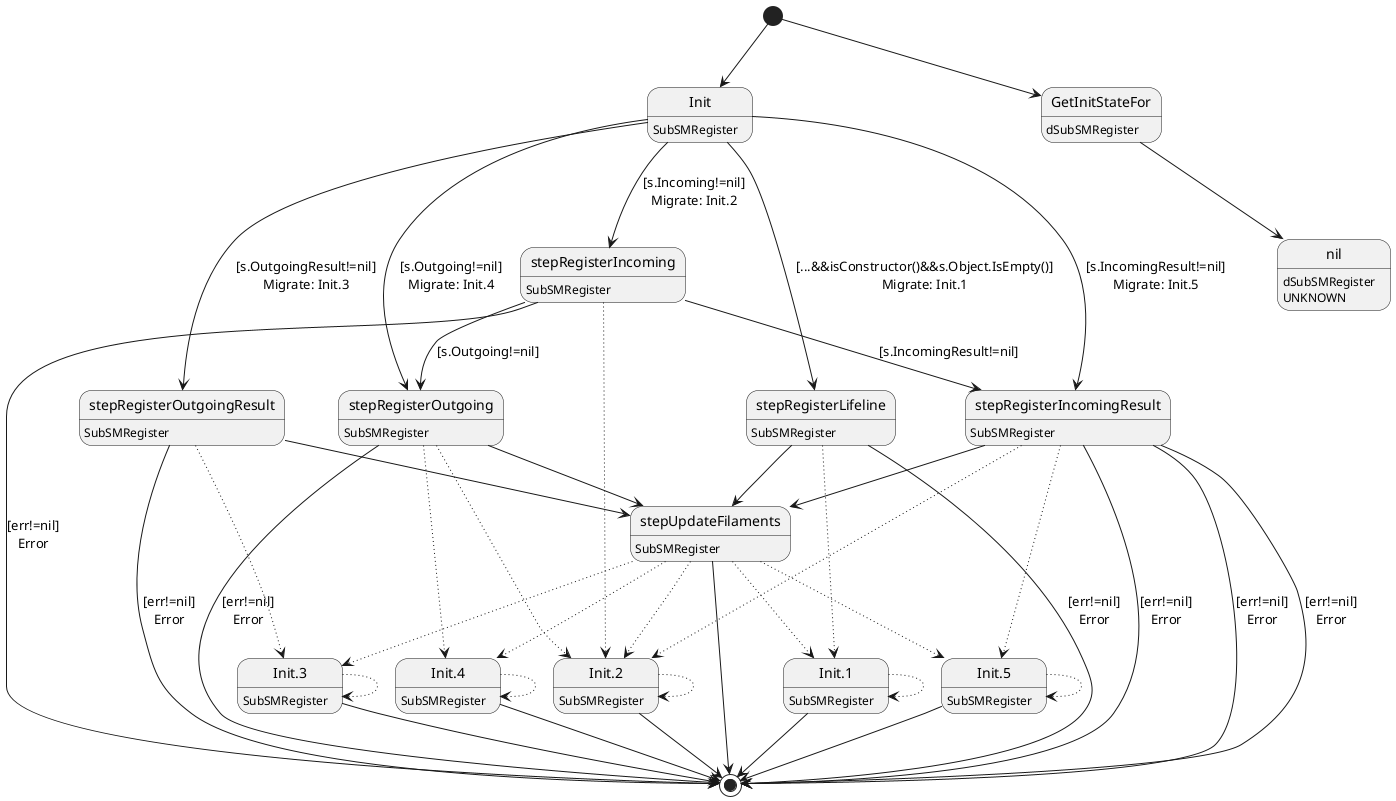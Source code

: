 @startuml
state "Init" as T01_S001
T01_S001 : SubSMRegister
[*] --> T01_S001
T01_S001 --> T01_S007 : [...&&isConstructor()&&s.Object.IsEmpty()]\nMigrate: Init.1
T01_S001 --> T01_S008 : [s.Incoming!=nil]\nMigrate: Init.2
T01_S001 --> T01_S010 : [s.OutgoingResult!=nil]\nMigrate: Init.3
T01_S001 --> T01_S009 : [s.Outgoing!=nil]\nMigrate: Init.4
T01_S001 --> T01_S011 : [s.IncomingResult!=nil]\nMigrate: Init.5
state "Init.1" as T01_S002
T01_S002 : SubSMRegister
T01_S002 --[dotted]> T01_S002
T01_S002 --> [*]
state "Init.2" as T01_S003
T01_S003 : SubSMRegister
T01_S003 --[dotted]> T01_S003
T01_S003 --> [*]
state "Init.3" as T01_S004
T01_S004 : SubSMRegister
T01_S004 --[dotted]> T01_S004
T01_S004 --> [*]
state "Init.4" as T01_S005
T01_S005 : SubSMRegister
T01_S005 --[dotted]> T01_S005
T01_S005 --> [*]
state "Init.5" as T01_S006
T01_S006 : SubSMRegister
T01_S006 --[dotted]> T01_S006
T01_S006 --> [*]
state "stepRegisterIncoming" as T01_S008
T01_S008 : SubSMRegister
T01_S008 --[dotted]> T01_S003
T01_S008 --> [*] : [err!=nil]\nError
T01_S008 --> T01_S009 : [s.Outgoing!=nil]
T01_S008 --> T01_S011 : [s.IncomingResult!=nil]
state "stepRegisterIncomingResult" as T01_S011
T01_S011 : SubSMRegister
T01_S011 --[dotted]> T01_S003
T01_S011 --[dotted]> T01_S006
T01_S011 --> [*] : [err!=nil]\nError
T01_S011 --> [*] : [err!=nil]\nError
T01_S011 --> [*] : [err!=nil]\nError
T01_S011 --> T01_S012
state "stepRegisterLifeline" as T01_S007
T01_S007 : SubSMRegister
T01_S007 --[dotted]> T01_S002
T01_S007 --> [*] : [err!=nil]\nError
T01_S007 --> T01_S012
state "stepRegisterOutgoing" as T01_S009
T01_S009 : SubSMRegister
T01_S009 --[dotted]> T01_S003
T01_S009 --[dotted]> T01_S005
T01_S009 --> [*] : [err!=nil]\nError
T01_S009 --> T01_S012
state "stepRegisterOutgoingResult" as T01_S010
T01_S010 : SubSMRegister
T01_S010 --[dotted]> T01_S004
T01_S010 --> [*] : [err!=nil]\nError
T01_S010 --> T01_S012
state "stepUpdateFilaments" as T01_S012
T01_S012 : SubSMRegister
T01_S012 --[dotted]> T01_S002
T01_S012 --[dotted]> T01_S003
T01_S012 --[dotted]> T01_S004
T01_S012 --[dotted]> T01_S005
T01_S012 --[dotted]> T01_S006
T01_S012 --> [*]
state "GetInitStateFor" as T00_S001
T00_S001 : dSubSMRegister
[*] --> T00_S001
state "nil" as T00_U001
T00_U001 : dSubSMRegister
T00_U001 : UNKNOWN 
T00_S001 --> T00_U001
@enduml

